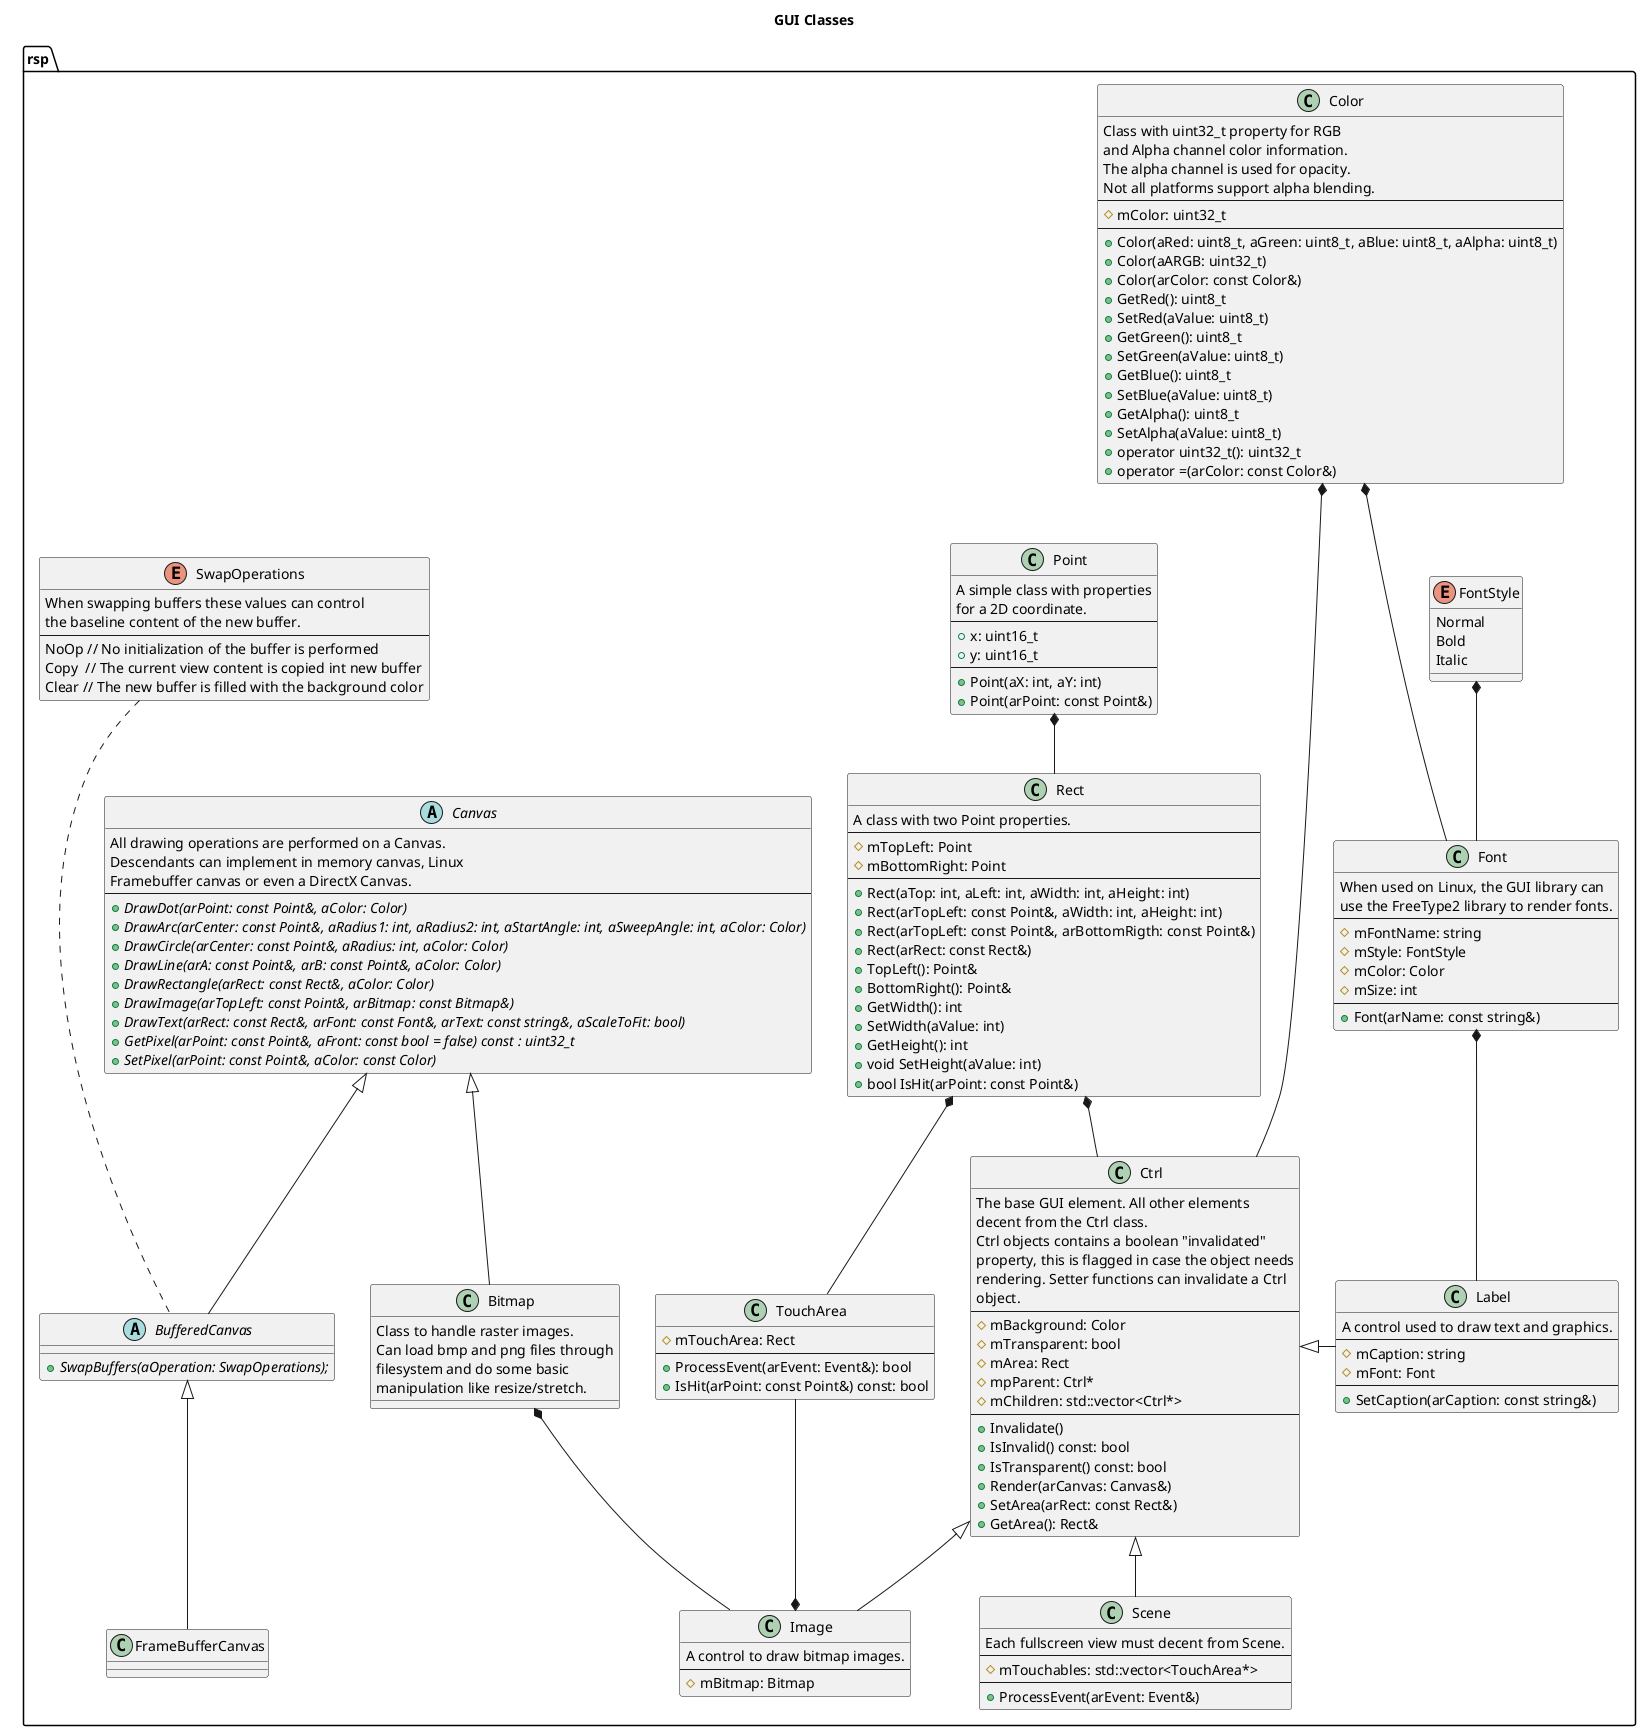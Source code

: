 @startuml

title GUI Classes

namespace rsp {

class Point {
    A simple class with properties\nfor a 2D coordinate.
    --
    +x: uint16_t
    +y: uint16_t
    --
    +Point(aX: int, aY: int)
    +Point(arPoint: const Point&)
}

class Rect {
    A class with two Point properties.
    --
    #mTopLeft: Point
    #mBottomRight: Point
    --
    +Rect(aTop: int, aLeft: int, aWidth: int, aHeight: int)
    +Rect(arTopLeft: const Point&, aWidth: int, aHeight: int)
    +Rect(arTopLeft: const Point&, arBottomRigth: const Point&)
    +Rect(arRect: const Rect&)
    +TopLeft(): Point&
    +BottomRight(): Point&
    +GetWidth(): int
    +SetWidth(aValue: int)
    +GetHeight(): int
    +void SetHeight(aValue: int)
    +bool IsHit(arPoint: const Point&)
}
Point *-- Rect

class Color {
    Class with uint32_t property for RGB
    and Alpha channel color information.
    The alpha channel is used for opacity.
    Not all platforms support alpha blending.
    --
    #mColor: uint32_t
    --
    +Color(aRed: uint8_t, aGreen: uint8_t, aBlue: uint8_t, aAlpha: uint8_t)
    +Color(aARGB: uint32_t)
    +Color(arColor: const Color&)
    +GetRed(): uint8_t
    +SetRed(aValue: uint8_t)
    +GetGreen(): uint8_t
    +SetGreen(aValue: uint8_t)
    +GetBlue(): uint8_t
    +SetBlue(aValue: uint8_t)
    +GetAlpha(): uint8_t
    +SetAlpha(aValue: uint8_t)
    +operator uint32_t(): uint32_t
    +operator =(arColor: const Color&)
}

enum FontStyle {
    Normal
    Bold
    Italic
}

class Font {
    When used on Linux, the GUI library can
    use the FreeType2 library to render fonts.
    --
    #mFontName: string
    #mStyle: FontStyle
    #mColor: Color
    #mSize: int
    --
    +Font(arName: const string&)
}
FontStyle *-- Font
Color *--- Font

class Bitmap {
    Class to handle raster images.
    Can load bmp and png files through
    filesystem and do some basic
    manipulation like resize/stretch.
}

enum SwapOperations
{
    When swapping buffers these values can control
    the baseline content of the new buffer.
    --
    NoOp // No initialization of the buffer is performed
    Copy  // The current view content is copied int new buffer
    Clear // The new buffer is filled with the background color
}

abstract Canvas {
    All drawing operations are performed on a Canvas.
    Descendants can implement in memory canvas, Linux
    Framebuffer canvas or even a DirectX Canvas.
    --
    +{abstract}DrawDot(arPoint: const Point&, aColor: Color)
    +{abstract}DrawArc(arCenter: const Point&, aRadius1: int, aRadius2: int, aStartAngle: int, aSweepAngle: int, aColor: Color)
    +{abstract}DrawCircle(arCenter: const Point&, aRadius: int, aColor: Color)
    +{abstract}DrawLine(arA: const Point&, arB: const Point&, aColor: Color)
    +{abstract}DrawRectangle(arRect: const Rect&, aColor: Color)
    +{abstract}DrawImage(arTopLeft: const Point&, arBitmap: const Bitmap&)
    +{abstract}DrawText(arRect: const Rect&, arFont: const Font&, arText: const string&, aScaleToFit: bool)
    +{abstract}GetPixel(arPoint: const Point&, aFront: const bool = false) const : uint32_t
    +{abstract}SetPixel(arPoint: const Point&, aColor: const Color)
}
Canvas <|-- Bitmap

abstract BufferedCanvas {
    +{abstract} SwapBuffers(aOperation: SwapOperations);
}

SwapOperations ... BufferedCanvas
Canvas <|-- BufferedCanvas

class FrameBufferCanvas {
}
BufferedCanvas <|-- FrameBufferCanvas

class TouchArea {
    #mTouchArea: Rect
    --
    +ProcessEvent(arEvent: Event&): bool
    +IsHit(arPoint: const Point&) const: bool
}
Rect *-- TouchArea

class Ctrl {
    The base GUI element. All other elements
    decent from the Ctrl class.
    Ctrl objects contains a boolean "invalidated"
    property, this is flagged in case the object needs
    rendering. Setter functions can invalidate a Ctrl
    object.
    --
    #mBackground: Color
    #mTransparent: bool
    #mArea: Rect
    #mpParent: Ctrl*
    #mChildren: std::vector<Ctrl*>
    --
    +Invalidate()
    +IsInvalid() const: bool
    +IsTransparent() const: bool
    +Render(arCanvas: Canvas&)
    +SetArea(arRect: const Rect&)
    +GetArea(): Rect&
}
Color *-- Ctrl
Rect *-- Ctrl

class Scene {
    Each fullscreen view must decent from Scene.
    --
    #mTouchables: std::vector<TouchArea*>
    --
    +ProcessEvent(arEvent: Event&)
}
Ctrl <|-- Scene 

class Image {
    A control to draw bitmap images.
    --
    #mBitmap: Bitmap
}
Ctrl <|-- Image
Bitmap *-- Image
TouchArea --* Image

class Label {
    A control used to draw text and graphics.
    --
    #mCaption: string
    #mFont: Font
    --
    +SetCaption(arCaption: const string&)
}
Ctrl <|-left- Label
Font *-- Label

'class Button {
'    Decents from Label.
'    Draws a button in different states.
'    Posts an event when pressed.
'    Posts an event when dragged.
'    Posts an event when released.
'}
'Label *-- Button
'TouchArea *-- Button
'Image *-- Button

'class CheckBox {
'    A control used to draw a checkbox
'    in different states.
'    Posts an event when clicked.
'}
'Button <|-- CheckBox
'Image <|-- CheckBox



}

@enduml

